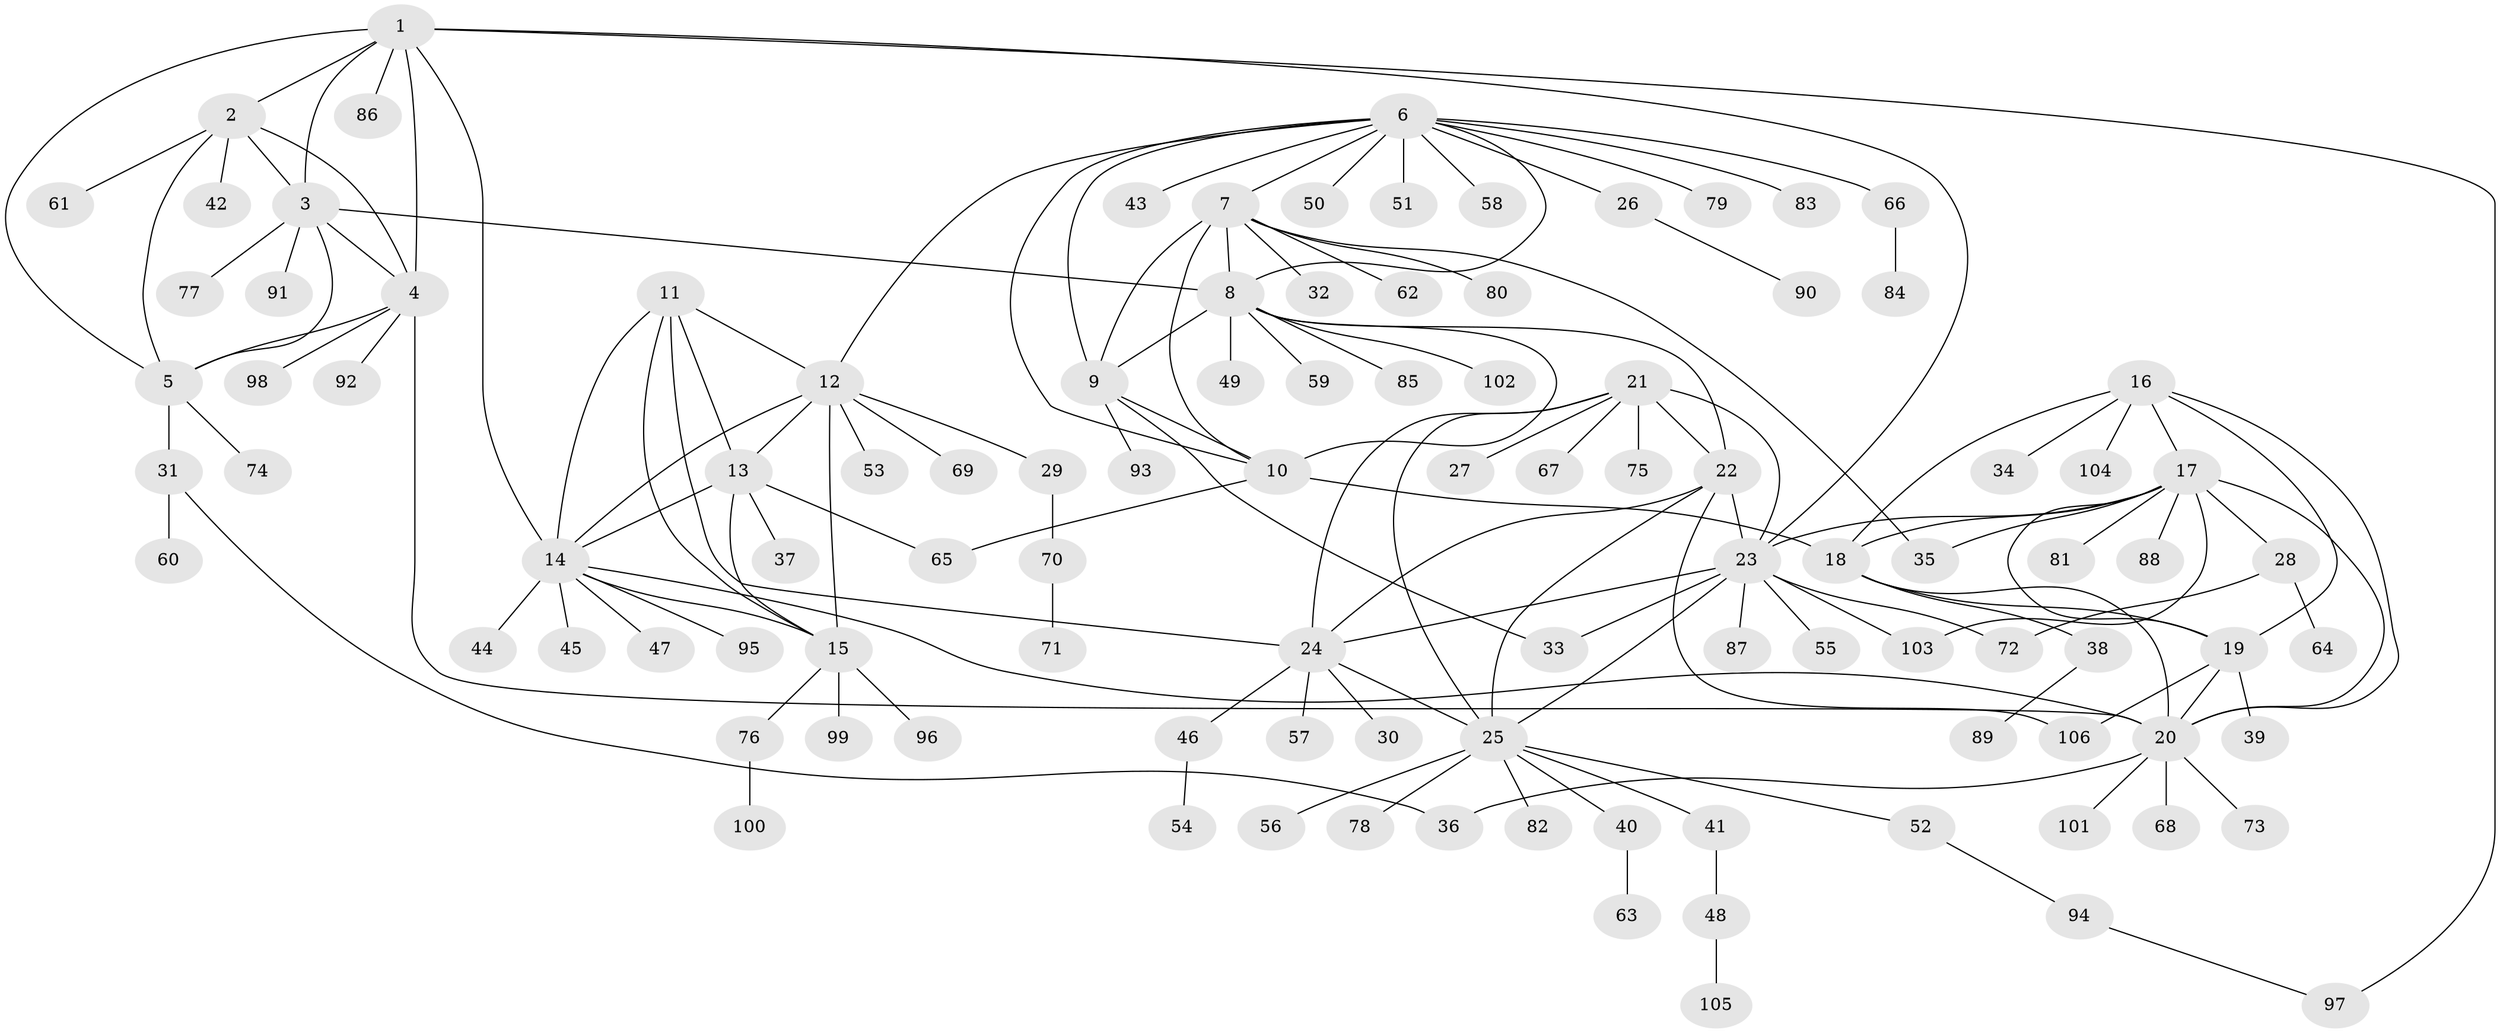// Generated by graph-tools (version 1.1) at 2025/11/02/27/25 16:11:37]
// undirected, 106 vertices, 149 edges
graph export_dot {
graph [start="1"]
  node [color=gray90,style=filled];
  1;
  2;
  3;
  4;
  5;
  6;
  7;
  8;
  9;
  10;
  11;
  12;
  13;
  14;
  15;
  16;
  17;
  18;
  19;
  20;
  21;
  22;
  23;
  24;
  25;
  26;
  27;
  28;
  29;
  30;
  31;
  32;
  33;
  34;
  35;
  36;
  37;
  38;
  39;
  40;
  41;
  42;
  43;
  44;
  45;
  46;
  47;
  48;
  49;
  50;
  51;
  52;
  53;
  54;
  55;
  56;
  57;
  58;
  59;
  60;
  61;
  62;
  63;
  64;
  65;
  66;
  67;
  68;
  69;
  70;
  71;
  72;
  73;
  74;
  75;
  76;
  77;
  78;
  79;
  80;
  81;
  82;
  83;
  84;
  85;
  86;
  87;
  88;
  89;
  90;
  91;
  92;
  93;
  94;
  95;
  96;
  97;
  98;
  99;
  100;
  101;
  102;
  103;
  104;
  105;
  106;
  1 -- 2;
  1 -- 3;
  1 -- 4;
  1 -- 5;
  1 -- 14;
  1 -- 23;
  1 -- 86;
  1 -- 97;
  2 -- 3;
  2 -- 4;
  2 -- 5;
  2 -- 42;
  2 -- 61;
  3 -- 4;
  3 -- 5;
  3 -- 8;
  3 -- 77;
  3 -- 91;
  4 -- 5;
  4 -- 20;
  4 -- 92;
  4 -- 98;
  5 -- 31;
  5 -- 74;
  6 -- 7;
  6 -- 8;
  6 -- 9;
  6 -- 10;
  6 -- 12;
  6 -- 26;
  6 -- 43;
  6 -- 50;
  6 -- 51;
  6 -- 58;
  6 -- 66;
  6 -- 79;
  6 -- 83;
  7 -- 8;
  7 -- 9;
  7 -- 10;
  7 -- 32;
  7 -- 35;
  7 -- 62;
  7 -- 80;
  8 -- 9;
  8 -- 10;
  8 -- 22;
  8 -- 49;
  8 -- 59;
  8 -- 85;
  8 -- 102;
  9 -- 10;
  9 -- 33;
  9 -- 93;
  10 -- 18;
  10 -- 65;
  11 -- 12;
  11 -- 13;
  11 -- 14;
  11 -- 15;
  11 -- 24;
  12 -- 13;
  12 -- 14;
  12 -- 15;
  12 -- 29;
  12 -- 53;
  12 -- 69;
  13 -- 14;
  13 -- 15;
  13 -- 37;
  13 -- 65;
  14 -- 15;
  14 -- 20;
  14 -- 44;
  14 -- 45;
  14 -- 47;
  14 -- 95;
  15 -- 76;
  15 -- 96;
  15 -- 99;
  16 -- 17;
  16 -- 18;
  16 -- 19;
  16 -- 20;
  16 -- 34;
  16 -- 104;
  17 -- 18;
  17 -- 19;
  17 -- 20;
  17 -- 23;
  17 -- 28;
  17 -- 35;
  17 -- 81;
  17 -- 88;
  17 -- 103;
  18 -- 19;
  18 -- 20;
  18 -- 38;
  19 -- 20;
  19 -- 39;
  19 -- 106;
  20 -- 36;
  20 -- 68;
  20 -- 73;
  20 -- 101;
  21 -- 22;
  21 -- 23;
  21 -- 24;
  21 -- 25;
  21 -- 27;
  21 -- 67;
  21 -- 75;
  22 -- 23;
  22 -- 24;
  22 -- 25;
  22 -- 106;
  23 -- 24;
  23 -- 25;
  23 -- 33;
  23 -- 55;
  23 -- 72;
  23 -- 87;
  23 -- 103;
  24 -- 25;
  24 -- 30;
  24 -- 46;
  24 -- 57;
  25 -- 40;
  25 -- 41;
  25 -- 52;
  25 -- 56;
  25 -- 78;
  25 -- 82;
  26 -- 90;
  28 -- 64;
  28 -- 72;
  29 -- 70;
  31 -- 36;
  31 -- 60;
  38 -- 89;
  40 -- 63;
  41 -- 48;
  46 -- 54;
  48 -- 105;
  52 -- 94;
  66 -- 84;
  70 -- 71;
  76 -- 100;
  94 -- 97;
}
